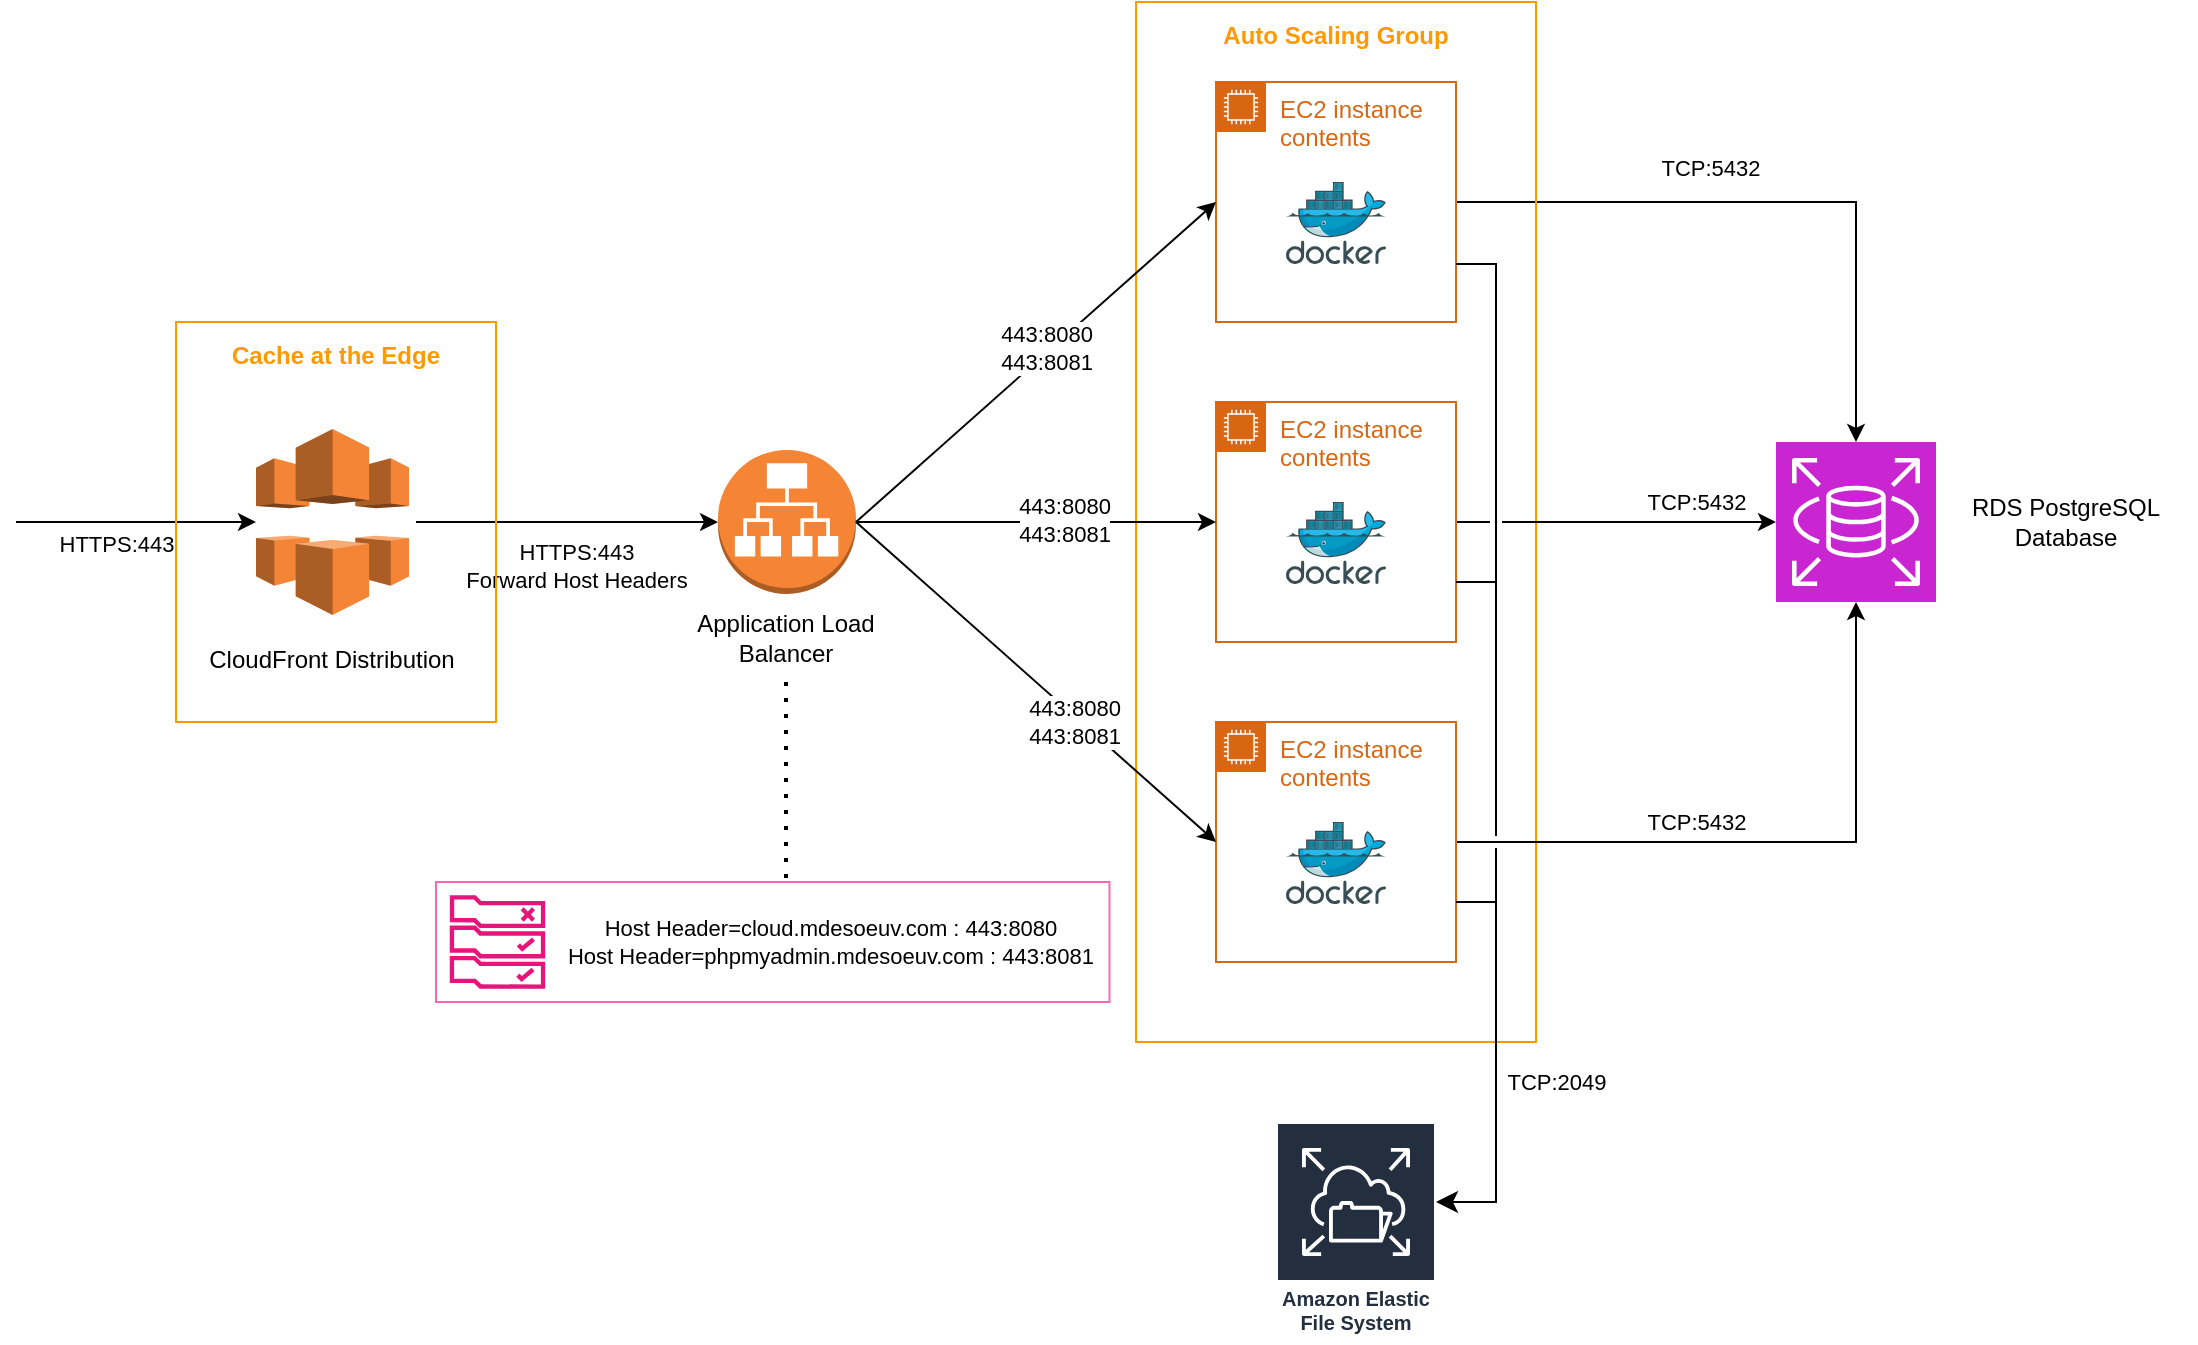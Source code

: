 <mxfile version="22.1.7" type="device">
  <diagram name="Page-1" id="uNL1qU7X7vhUmt8mTkyu">
    <mxGraphModel dx="1195" dy="652" grid="1" gridSize="10" guides="1" tooltips="1" connect="1" arrows="1" fold="1" page="1" pageScale="1" pageWidth="850" pageHeight="1100" math="0" shadow="0">
      <root>
        <mxCell id="0" />
        <mxCell id="1" parent="0" />
        <mxCell id="2VJvKd-ET1RdY-_mCASU-34" value="" style="edgeStyle=orthogonalEdgeStyle;rounded=0;orthogonalLoop=1;jettySize=auto;html=1;entryX=0.5;entryY=0;entryDx=0;entryDy=0;entryPerimeter=0;" parent="1" source="2VJvKd-ET1RdY-_mCASU-1" target="2VJvKd-ET1RdY-_mCASU-27" edge="1">
          <mxGeometry relative="1" as="geometry">
            <mxPoint x="860" y="100" as="targetPoint" />
          </mxGeometry>
        </mxCell>
        <mxCell id="2VJvKd-ET1RdY-_mCASU-1" value="EC2 instance contents" style="points=[[0,0],[0.25,0],[0.5,0],[0.75,0],[1,0],[1,0.25],[1,0.5],[1,0.75],[1,1],[0.75,1],[0.5,1],[0.25,1],[0,1],[0,0.75],[0,0.5],[0,0.25]];outlineConnect=0;gradientColor=none;html=1;whiteSpace=wrap;fontSize=12;fontStyle=0;container=1;pointerEvents=0;collapsible=0;recursiveResize=0;shape=mxgraph.aws4.group;grIcon=mxgraph.aws4.group_ec2_instance_contents;strokeColor=#D86613;fillColor=none;verticalAlign=top;align=left;spacingLeft=30;fontColor=#D86613;dashed=0;" parent="1" vertex="1">
          <mxGeometry x="640" y="40" width="120" height="120" as="geometry" />
        </mxCell>
        <mxCell id="2VJvKd-ET1RdY-_mCASU-19" value="&lt;b&gt;Auto Scaling Group&lt;/b&gt;" style="outlineConnect=0;gradientColor=none;html=1;whiteSpace=wrap;fontSize=12;fontStyle=0;strokeColor=#FF9900;fillColor=none;verticalAlign=top;align=center;fontColor=#FF9900;dashed=0;spacingTop=3;" parent="2VJvKd-ET1RdY-_mCASU-1" vertex="1">
          <mxGeometry x="-40" y="-40" width="200" height="520" as="geometry" />
        </mxCell>
        <mxCell id="2VJvKd-ET1RdY-_mCASU-9" value="" style="image;sketch=0;aspect=fixed;html=1;points=[];align=center;fontSize=12;image=img/lib/mscae/Docker.svg;" parent="2VJvKd-ET1RdY-_mCASU-1" vertex="1">
          <mxGeometry x="35" y="50" width="50" height="41" as="geometry" />
        </mxCell>
        <mxCell id="mXLUFBbuIo_T9Kj1dEz7-10" value="" style="edgeStyle=segmentEdgeStyle;endArrow=none;html=1;curved=0;rounded=0;endSize=8;startSize=8;endFill=0;jumpStyle=gap;" edge="1" parent="2VJvKd-ET1RdY-_mCASU-1">
          <mxGeometry width="50" height="50" relative="1" as="geometry">
            <mxPoint x="120" y="91" as="sourcePoint" />
            <mxPoint x="140" y="260" as="targetPoint" />
          </mxGeometry>
        </mxCell>
        <mxCell id="2VJvKd-ET1RdY-_mCASU-31" value="" style="edgeStyle=orthogonalEdgeStyle;rounded=0;orthogonalLoop=1;jettySize=auto;html=1;entryX=0;entryY=0.5;entryDx=0;entryDy=0;entryPerimeter=0;jumpStyle=gap;" parent="1" source="2VJvKd-ET1RdY-_mCASU-2" target="2VJvKd-ET1RdY-_mCASU-27" edge="1">
          <mxGeometry relative="1" as="geometry">
            <mxPoint x="860" y="260" as="targetPoint" />
          </mxGeometry>
        </mxCell>
        <mxCell id="2VJvKd-ET1RdY-_mCASU-32" value="TCP:5432" style="edgeLabel;html=1;align=center;verticalAlign=middle;resizable=0;points=[];" parent="2VJvKd-ET1RdY-_mCASU-31" vertex="1" connectable="0">
          <mxGeometry x="0.3" y="1" relative="1" as="geometry">
            <mxPoint x="16" y="-9" as="offset" />
          </mxGeometry>
        </mxCell>
        <mxCell id="2VJvKd-ET1RdY-_mCASU-2" value="EC2 instance contents" style="points=[[0,0],[0.25,0],[0.5,0],[0.75,0],[1,0],[1,0.25],[1,0.5],[1,0.75],[1,1],[0.75,1],[0.5,1],[0.25,1],[0,1],[0,0.75],[0,0.5],[0,0.25]];outlineConnect=0;gradientColor=none;html=1;whiteSpace=wrap;fontSize=12;fontStyle=0;container=1;pointerEvents=0;collapsible=0;recursiveResize=0;shape=mxgraph.aws4.group;grIcon=mxgraph.aws4.group_ec2_instance_contents;strokeColor=#D86613;fillColor=none;verticalAlign=top;align=left;spacingLeft=30;fontColor=#D86613;dashed=0;" parent="1" vertex="1">
          <mxGeometry x="640" y="200" width="120" height="120" as="geometry" />
        </mxCell>
        <mxCell id="2VJvKd-ET1RdY-_mCASU-10" value="" style="image;sketch=0;aspect=fixed;html=1;points=[];align=center;fontSize=12;image=img/lib/mscae/Docker.svg;" parent="2VJvKd-ET1RdY-_mCASU-2" vertex="1">
          <mxGeometry x="35" y="50" width="50" height="41" as="geometry" />
        </mxCell>
        <mxCell id="2VJvKd-ET1RdY-_mCASU-36" value="" style="edgeStyle=orthogonalEdgeStyle;rounded=0;orthogonalLoop=1;jettySize=auto;html=1;entryX=0.5;entryY=1;entryDx=0;entryDy=0;entryPerimeter=0;" parent="1" source="2VJvKd-ET1RdY-_mCASU-3" target="2VJvKd-ET1RdY-_mCASU-27" edge="1">
          <mxGeometry relative="1" as="geometry">
            <mxPoint x="890" y="420" as="targetPoint" />
          </mxGeometry>
        </mxCell>
        <mxCell id="2VJvKd-ET1RdY-_mCASU-3" value="EC2 instance contents" style="points=[[0,0],[0.25,0],[0.5,0],[0.75,0],[1,0],[1,0.25],[1,0.5],[1,0.75],[1,1],[0.75,1],[0.5,1],[0.25,1],[0,1],[0,0.75],[0,0.5],[0,0.25]];outlineConnect=0;gradientColor=none;html=1;whiteSpace=wrap;fontSize=12;fontStyle=0;container=1;pointerEvents=0;collapsible=0;recursiveResize=0;shape=mxgraph.aws4.group;grIcon=mxgraph.aws4.group_ec2_instance_contents;strokeColor=#D86613;fillColor=none;verticalAlign=top;align=left;spacingLeft=30;fontColor=#D86613;dashed=0;" parent="1" vertex="1">
          <mxGeometry x="640" y="360" width="120" height="120" as="geometry" />
        </mxCell>
        <mxCell id="2VJvKd-ET1RdY-_mCASU-11" value="" style="image;sketch=0;aspect=fixed;html=1;points=[];align=center;fontSize=12;image=img/lib/mscae/Docker.svg;" parent="2VJvKd-ET1RdY-_mCASU-3" vertex="1">
          <mxGeometry x="35" y="50" width="50" height="41" as="geometry" />
        </mxCell>
        <mxCell id="2VJvKd-ET1RdY-_mCASU-4" value="" style="outlineConnect=0;dashed=0;verticalLabelPosition=bottom;verticalAlign=top;align=center;html=1;shape=mxgraph.aws3.application_load_balancer;fillColor=#F58534;gradientColor=none;" parent="1" vertex="1">
          <mxGeometry x="391" y="224" width="69" height="72" as="geometry" />
        </mxCell>
        <mxCell id="2VJvKd-ET1RdY-_mCASU-5" value="" style="endArrow=classic;html=1;rounded=0;exitX=1;exitY=0.5;exitDx=0;exitDy=0;exitPerimeter=0;entryX=0;entryY=0.5;entryDx=0;entryDy=0;" parent="1" source="2VJvKd-ET1RdY-_mCASU-4" target="2VJvKd-ET1RdY-_mCASU-2" edge="1">
          <mxGeometry width="50" height="50" relative="1" as="geometry">
            <mxPoint x="400" y="430" as="sourcePoint" />
            <mxPoint x="450" y="380" as="targetPoint" />
          </mxGeometry>
        </mxCell>
        <mxCell id="2VJvKd-ET1RdY-_mCASU-13" value="443:8080&lt;br&gt;443:8081" style="edgeLabel;html=1;align=center;verticalAlign=middle;resizable=0;points=[];" parent="2VJvKd-ET1RdY-_mCASU-5" vertex="1" connectable="0">
          <mxGeometry x="0.156" y="1" relative="1" as="geometry">
            <mxPoint as="offset" />
          </mxGeometry>
        </mxCell>
        <mxCell id="2VJvKd-ET1RdY-_mCASU-7" value="" style="endArrow=classic;html=1;rounded=0;exitX=1;exitY=0.5;exitDx=0;exitDy=0;exitPerimeter=0;entryX=0;entryY=0.5;entryDx=0;entryDy=0;" parent="1" source="2VJvKd-ET1RdY-_mCASU-4" target="2VJvKd-ET1RdY-_mCASU-3" edge="1">
          <mxGeometry width="50" height="50" relative="1" as="geometry">
            <mxPoint x="470" y="270" as="sourcePoint" />
            <mxPoint x="650" y="270" as="targetPoint" />
          </mxGeometry>
        </mxCell>
        <mxCell id="2VJvKd-ET1RdY-_mCASU-14" value="443:8080&lt;br&gt;443:8081" style="edgeLabel;html=1;align=center;verticalAlign=middle;resizable=0;points=[];" parent="2VJvKd-ET1RdY-_mCASU-7" vertex="1" connectable="0">
          <mxGeometry x="0.223" y="-2" relative="1" as="geometry">
            <mxPoint as="offset" />
          </mxGeometry>
        </mxCell>
        <mxCell id="2VJvKd-ET1RdY-_mCASU-8" value="" style="endArrow=classic;html=1;rounded=0;exitX=1;exitY=0.5;exitDx=0;exitDy=0;exitPerimeter=0;entryX=0;entryY=0.5;entryDx=0;entryDy=0;" parent="1" source="2VJvKd-ET1RdY-_mCASU-4" target="2VJvKd-ET1RdY-_mCASU-1" edge="1">
          <mxGeometry width="50" height="50" relative="1" as="geometry">
            <mxPoint x="480" y="280" as="sourcePoint" />
            <mxPoint x="660" y="280" as="targetPoint" />
          </mxGeometry>
        </mxCell>
        <mxCell id="2VJvKd-ET1RdY-_mCASU-12" value="&lt;font style=&quot;font-size: 11px;&quot;&gt;Host Header=cloud.mdesoeuv.com : 443:8080&lt;br&gt;Host Header=phpmyadmin.mdesoeuv.com : 443:8081&lt;/font&gt;" style="edgeLabel;html=1;align=center;verticalAlign=middle;resizable=0;points=[];" parent="2VJvKd-ET1RdY-_mCASU-8" vertex="1" connectable="0">
          <mxGeometry x="-0.011" y="-1" relative="1" as="geometry">
            <mxPoint x="-103" y="288" as="offset" />
          </mxGeometry>
        </mxCell>
        <mxCell id="mXLUFBbuIo_T9Kj1dEz7-12" value="443:8080&lt;br&gt;443:8081" style="edgeLabel;html=1;align=center;verticalAlign=middle;resizable=0;points=[];" vertex="1" connectable="0" parent="2VJvKd-ET1RdY-_mCASU-8">
          <mxGeometry x="0.07" y="2" relative="1" as="geometry">
            <mxPoint as="offset" />
          </mxGeometry>
        </mxCell>
        <mxCell id="2VJvKd-ET1RdY-_mCASU-15" value="Application Load Balancer" style="text;html=1;strokeColor=none;fillColor=none;align=center;verticalAlign=middle;whiteSpace=wrap;rounded=0;" parent="1" vertex="1">
          <mxGeometry x="360" y="296" width="130" height="44" as="geometry" />
        </mxCell>
        <mxCell id="2VJvKd-ET1RdY-_mCASU-20" value="" style="outlineConnect=0;dashed=0;verticalLabelPosition=bottom;verticalAlign=top;align=center;html=1;shape=mxgraph.aws3.cloudfront;fillColor=#F58536;gradientColor=none;" parent="1" vertex="1">
          <mxGeometry x="160" y="213.5" width="76.5" height="93" as="geometry" />
        </mxCell>
        <mxCell id="2VJvKd-ET1RdY-_mCASU-21" value="CloudFront Distribution" style="text;html=1;strokeColor=none;fillColor=none;align=center;verticalAlign=middle;whiteSpace=wrap;rounded=0;" parent="1" vertex="1">
          <mxGeometry x="133.25" y="306.5" width="130" height="44" as="geometry" />
        </mxCell>
        <mxCell id="2VJvKd-ET1RdY-_mCASU-22" value="" style="endArrow=classic;html=1;rounded=0;entryX=0;entryY=0.5;entryDx=0;entryDy=0;entryPerimeter=0;" parent="1" target="2VJvKd-ET1RdY-_mCASU-4" edge="1">
          <mxGeometry width="50" height="50" relative="1" as="geometry">
            <mxPoint x="240" y="260" as="sourcePoint" />
            <mxPoint x="450" y="230" as="targetPoint" />
          </mxGeometry>
        </mxCell>
        <mxCell id="2VJvKd-ET1RdY-_mCASU-23" value="HTTPS:443&lt;br&gt;Forward Host Headers" style="edgeLabel;html=1;align=center;verticalAlign=middle;resizable=0;points=[];" parent="2VJvKd-ET1RdY-_mCASU-22" vertex="1" connectable="0">
          <mxGeometry x="0.073" y="1" relative="1" as="geometry">
            <mxPoint x="-1" y="23" as="offset" />
          </mxGeometry>
        </mxCell>
        <mxCell id="2VJvKd-ET1RdY-_mCASU-24" value="" style="endArrow=classic;html=1;rounded=0;entryX=0;entryY=0.5;entryDx=0;entryDy=0;entryPerimeter=0;" parent="1" target="2VJvKd-ET1RdY-_mCASU-20" edge="1">
          <mxGeometry width="50" height="50" relative="1" as="geometry">
            <mxPoint x="40" y="260" as="sourcePoint" />
            <mxPoint x="450" y="230" as="targetPoint" />
          </mxGeometry>
        </mxCell>
        <mxCell id="2VJvKd-ET1RdY-_mCASU-25" value="HTTPS:443" style="edgeLabel;html=1;align=center;verticalAlign=middle;resizable=0;points=[];" parent="2VJvKd-ET1RdY-_mCASU-24" vertex="1" connectable="0">
          <mxGeometry x="0.333" y="-5" relative="1" as="geometry">
            <mxPoint x="-30" y="6" as="offset" />
          </mxGeometry>
        </mxCell>
        <mxCell id="2VJvKd-ET1RdY-_mCASU-26" value="&lt;b&gt;Cache at the Edge&lt;/b&gt;" style="outlineConnect=0;gradientColor=none;html=1;whiteSpace=wrap;fontSize=12;fontStyle=0;strokeColor=#FF9900;fillColor=none;verticalAlign=top;align=center;fontColor=#FF9900;dashed=0;spacingTop=3;" parent="1" vertex="1">
          <mxGeometry x="120" y="160" width="160" height="200" as="geometry" />
        </mxCell>
        <mxCell id="2VJvKd-ET1RdY-_mCASU-27" value="" style="sketch=0;points=[[0,0,0],[0.25,0,0],[0.5,0,0],[0.75,0,0],[1,0,0],[0,1,0],[0.25,1,0],[0.5,1,0],[0.75,1,0],[1,1,0],[0,0.25,0],[0,0.5,0],[0,0.75,0],[1,0.25,0],[1,0.5,0],[1,0.75,0]];outlineConnect=0;fontColor=#232F3E;fillColor=#C925D1;strokeColor=#ffffff;dashed=0;verticalLabelPosition=bottom;verticalAlign=top;align=center;html=1;fontSize=12;fontStyle=0;aspect=fixed;shape=mxgraph.aws4.resourceIcon;resIcon=mxgraph.aws4.rds;" parent="1" vertex="1">
          <mxGeometry x="920" y="220" width="80" height="80" as="geometry" />
        </mxCell>
        <mxCell id="2VJvKd-ET1RdY-_mCASU-28" value="RDS PostgreSQL Database" style="text;html=1;strokeColor=none;fillColor=none;align=center;verticalAlign=middle;whiteSpace=wrap;rounded=0;" parent="1" vertex="1">
          <mxGeometry x="1000" y="238" width="130" height="44" as="geometry" />
        </mxCell>
        <mxCell id="2VJvKd-ET1RdY-_mCASU-37" value="TCP:5432" style="edgeLabel;html=1;align=center;verticalAlign=middle;resizable=0;points=[];" parent="1" vertex="1" connectable="0">
          <mxGeometry x="880" y="250" as="geometry">
            <mxPoint x="7" y="-167" as="offset" />
          </mxGeometry>
        </mxCell>
        <mxCell id="2VJvKd-ET1RdY-_mCASU-38" value="TCP:5432" style="edgeLabel;html=1;align=center;verticalAlign=middle;resizable=0;points=[];" parent="1" vertex="1" connectable="0">
          <mxGeometry x="880" y="410" as="geometry" />
        </mxCell>
        <mxCell id="mXLUFBbuIo_T9Kj1dEz7-3" value="Amazon Elastic File System" style="sketch=0;outlineConnect=0;fontColor=#232F3E;gradientColor=none;strokeColor=#ffffff;fillColor=#232F3E;dashed=0;verticalLabelPosition=middle;verticalAlign=bottom;align=center;html=1;whiteSpace=wrap;fontSize=10;fontStyle=1;spacing=3;shape=mxgraph.aws4.productIcon;prIcon=mxgraph.aws4.elastic_file_system;" vertex="1" parent="1">
          <mxGeometry x="670" y="560" width="80" height="110" as="geometry" />
        </mxCell>
        <mxCell id="mXLUFBbuIo_T9Kj1dEz7-6" value="" style="edgeStyle=segmentEdgeStyle;endArrow=none;html=1;curved=0;rounded=0;endSize=8;startSize=8;entryX=1;entryY=0.75;entryDx=0;entryDy=0;startArrow=classic;startFill=1;endFill=0;" edge="1" parent="1" source="mXLUFBbuIo_T9Kj1dEz7-3" target="2VJvKd-ET1RdY-_mCASU-3">
          <mxGeometry width="50" height="50" relative="1" as="geometry">
            <mxPoint x="700" y="310" as="sourcePoint" />
            <mxPoint x="750" y="260" as="targetPoint" />
            <Array as="points">
              <mxPoint x="780" y="600" />
              <mxPoint x="780" y="450" />
            </Array>
          </mxGeometry>
        </mxCell>
        <mxCell id="mXLUFBbuIo_T9Kj1dEz7-7" value="TCP:2049" style="edgeLabel;html=1;align=center;verticalAlign=middle;resizable=0;points=[];" vertex="1" connectable="0" parent="mXLUFBbuIo_T9Kj1dEz7-6">
          <mxGeometry x="-0.1" relative="1" as="geometry">
            <mxPoint x="30" as="offset" />
          </mxGeometry>
        </mxCell>
        <mxCell id="mXLUFBbuIo_T9Kj1dEz7-9" value="" style="edgeStyle=segmentEdgeStyle;endArrow=none;html=1;curved=0;rounded=0;endSize=8;startSize=8;exitX=1;exitY=0.75;exitDx=0;exitDy=0;endFill=0;jumpStyle=gap;" edge="1" parent="1" source="2VJvKd-ET1RdY-_mCASU-2">
          <mxGeometry width="50" height="50" relative="1" as="geometry">
            <mxPoint x="700" y="310" as="sourcePoint" />
            <mxPoint x="780" y="450" as="targetPoint" />
          </mxGeometry>
        </mxCell>
        <mxCell id="mXLUFBbuIo_T9Kj1dEz7-14" value="" style="sketch=0;outlineConnect=0;fontColor=#232F3E;gradientColor=none;fillColor=#E7157B;strokeColor=none;dashed=0;verticalLabelPosition=bottom;verticalAlign=top;align=center;html=1;fontSize=12;fontStyle=0;aspect=fixed;pointerEvents=1;shape=mxgraph.aws4.rule_2;" vertex="1" parent="1">
          <mxGeometry x="256.75" y="446.62" width="48" height="46.77" as="geometry" />
        </mxCell>
        <mxCell id="mXLUFBbuIo_T9Kj1dEz7-15" value="" style="endArrow=none;dashed=1;html=1;dashPattern=1 3;strokeWidth=2;rounded=0;exitX=0.5;exitY=1;exitDx=0;exitDy=0;" edge="1" parent="1" source="2VJvKd-ET1RdY-_mCASU-15">
          <mxGeometry width="50" height="50" relative="1" as="geometry">
            <mxPoint x="411.5" y="390" as="sourcePoint" />
            <mxPoint x="425" y="440" as="targetPoint" />
          </mxGeometry>
        </mxCell>
        <mxCell id="mXLUFBbuIo_T9Kj1dEz7-16" value="" style="rounded=0;whiteSpace=wrap;html=1;fillColor=none;strokeColor=#FF66B3;" vertex="1" parent="1">
          <mxGeometry x="250" y="440" width="336.75" height="60" as="geometry" />
        </mxCell>
      </root>
    </mxGraphModel>
  </diagram>
</mxfile>
